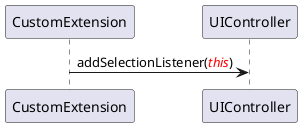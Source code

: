 @startuml

participant "CustomExtension"
participant "UIController" as UI

CustomExtension -> UI: addSelectionListener(<i><color #red>this</i>)

@enduml